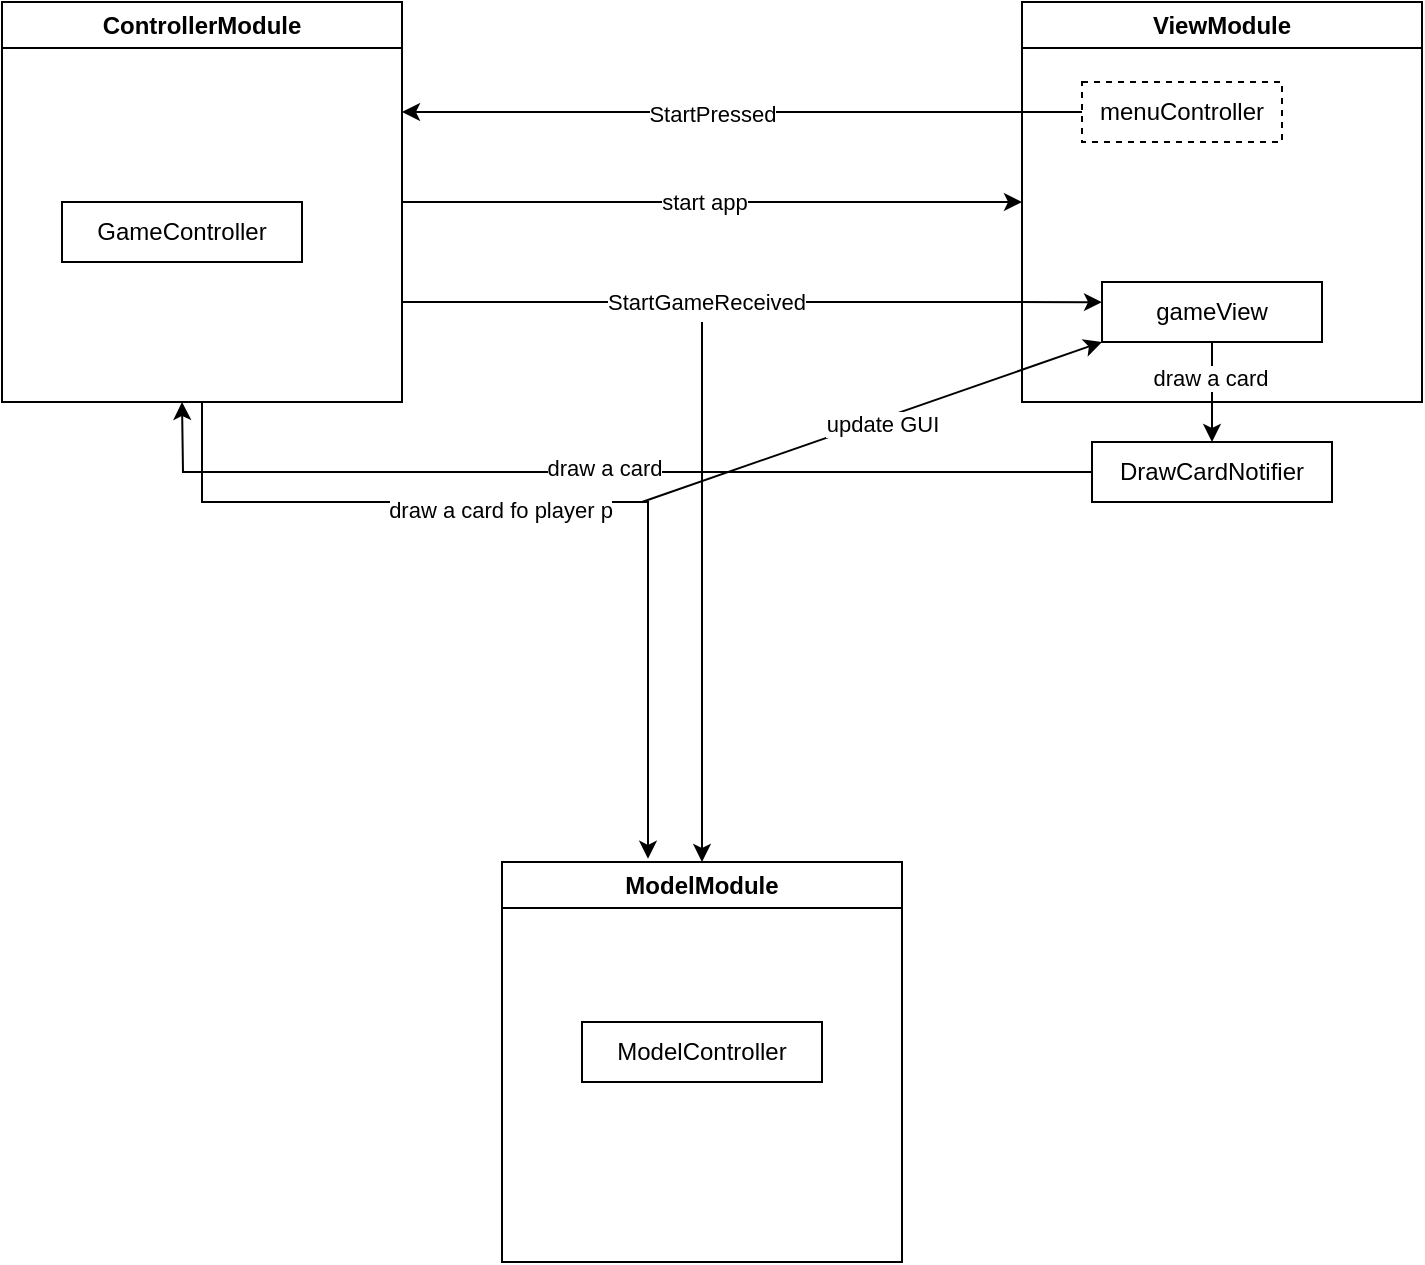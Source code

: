 <mxfile version="24.7.1" type="google">
  <diagram name="Pagina-1" id="_i0dLer2ERg865YXhRxN">
    <mxGraphModel grid="1" page="1" gridSize="10" guides="1" tooltips="1" connect="1" arrows="1" fold="1" pageScale="1" pageWidth="827" pageHeight="1169" math="0" shadow="0">
      <root>
        <mxCell id="0" />
        <mxCell id="1" parent="0" />
        <mxCell id="dupEteglUWeH3CLUeUaz-1" value="ViewModule" style="swimlane;whiteSpace=wrap;html=1;" vertex="1" parent="1">
          <mxGeometry x="580" y="180" width="200" height="200" as="geometry" />
        </mxCell>
        <mxCell id="dupEteglUWeH3CLUeUaz-16" style="edgeStyle=orthogonalEdgeStyle;rounded=0;orthogonalLoop=1;jettySize=auto;html=1;" edge="1" parent="dupEteglUWeH3CLUeUaz-1" source="dupEteglUWeH3CLUeUaz-12">
          <mxGeometry relative="1" as="geometry">
            <mxPoint x="95" y="220" as="targetPoint" />
          </mxGeometry>
        </mxCell>
        <mxCell id="dupEteglUWeH3CLUeUaz-17" value="draw a card" style="edgeLabel;html=1;align=center;verticalAlign=middle;resizable=0;points=[];" connectable="0" vertex="1" parent="dupEteglUWeH3CLUeUaz-16">
          <mxGeometry x="-0.286" y="-1" relative="1" as="geometry">
            <mxPoint as="offset" />
          </mxGeometry>
        </mxCell>
        <mxCell id="dupEteglUWeH3CLUeUaz-12" value="gameView" style="rounded=0;whiteSpace=wrap;html=1;" vertex="1" parent="dupEteglUWeH3CLUeUaz-1">
          <mxGeometry x="40" y="140" width="110" height="30" as="geometry" />
        </mxCell>
        <mxCell id="dupEteglUWeH3CLUeUaz-5" style="edgeStyle=orthogonalEdgeStyle;rounded=0;orthogonalLoop=1;jettySize=auto;html=1;entryX=0;entryY=0.5;entryDx=0;entryDy=0;" edge="1" parent="1" source="dupEteglUWeH3CLUeUaz-2" target="dupEteglUWeH3CLUeUaz-1">
          <mxGeometry relative="1" as="geometry" />
        </mxCell>
        <mxCell id="dupEteglUWeH3CLUeUaz-9" value="start app" style="edgeLabel;html=1;align=center;verticalAlign=middle;resizable=0;points=[];" connectable="0" vertex="1" parent="dupEteglUWeH3CLUeUaz-5">
          <mxGeometry x="-0.029" relative="1" as="geometry">
            <mxPoint as="offset" />
          </mxGeometry>
        </mxCell>
        <mxCell id="dupEteglUWeH3CLUeUaz-10" style="edgeStyle=orthogonalEdgeStyle;rounded=0;orthogonalLoop=1;jettySize=auto;html=1;exitX=1;exitY=0.75;exitDx=0;exitDy=0;" edge="1" parent="1" source="dupEteglUWeH3CLUeUaz-2">
          <mxGeometry relative="1" as="geometry">
            <mxPoint x="620" y="330.069" as="targetPoint" />
          </mxGeometry>
        </mxCell>
        <mxCell id="dupEteglUWeH3CLUeUaz-11" value="StartGameReceived" style="edgeLabel;html=1;align=center;verticalAlign=middle;resizable=0;points=[];" connectable="0" vertex="1" parent="dupEteglUWeH3CLUeUaz-10">
          <mxGeometry x="-0.133" relative="1" as="geometry">
            <mxPoint as="offset" />
          </mxGeometry>
        </mxCell>
        <mxCell id="dupEteglUWeH3CLUeUaz-2" value="ControllerModule" style="swimlane;whiteSpace=wrap;html=1;" vertex="1" parent="1">
          <mxGeometry x="70" y="180" width="200" height="200" as="geometry" />
        </mxCell>
        <mxCell id="dupEteglUWeH3CLUeUaz-23" value="GameController" style="rounded=0;whiteSpace=wrap;html=1;" vertex="1" parent="dupEteglUWeH3CLUeUaz-2">
          <mxGeometry x="30" y="100" width="120" height="30" as="geometry" />
        </mxCell>
        <mxCell id="dupEteglUWeH3CLUeUaz-3" value="ModelModule" style="swimlane;whiteSpace=wrap;html=1;" vertex="1" parent="1">
          <mxGeometry x="320" y="610" width="200" height="200" as="geometry">
            <mxRectangle x="320" y="610" width="110" height="30" as="alternateBounds" />
          </mxGeometry>
        </mxCell>
        <mxCell id="dupEteglUWeH3CLUeUaz-22" value="ModelController" style="whiteSpace=wrap;html=1;" vertex="1" parent="dupEteglUWeH3CLUeUaz-3">
          <mxGeometry x="40" y="80" width="120" height="30" as="geometry" />
        </mxCell>
        <mxCell id="dupEteglUWeH3CLUeUaz-7" style="edgeStyle=orthogonalEdgeStyle;rounded=0;orthogonalLoop=1;jettySize=auto;html=1;" edge="1" parent="1" source="dupEteglUWeH3CLUeUaz-6">
          <mxGeometry relative="1" as="geometry">
            <mxPoint x="270" y="235" as="targetPoint" />
          </mxGeometry>
        </mxCell>
        <mxCell id="dupEteglUWeH3CLUeUaz-8" value="StartPressed" style="edgeLabel;html=1;align=center;verticalAlign=middle;resizable=0;points=[];" connectable="0" vertex="1" parent="dupEteglUWeH3CLUeUaz-7">
          <mxGeometry x="0.091" relative="1" as="geometry">
            <mxPoint as="offset" />
          </mxGeometry>
        </mxCell>
        <mxCell id="dupEteglUWeH3CLUeUaz-6" value="menuController" style="whiteSpace=wrap;html=1;dashed=1;" vertex="1" parent="1">
          <mxGeometry x="610" y="220" width="100" height="30" as="geometry" />
        </mxCell>
        <mxCell id="dupEteglUWeH3CLUeUaz-14" value="" style="endArrow=classic;html=1;rounded=0;" edge="1" parent="1" target="dupEteglUWeH3CLUeUaz-3">
          <mxGeometry width="50" height="50" relative="1" as="geometry">
            <mxPoint x="420" y="340" as="sourcePoint" />
            <mxPoint x="490" y="400" as="targetPoint" />
          </mxGeometry>
        </mxCell>
        <mxCell id="dupEteglUWeH3CLUeUaz-19" style="edgeStyle=orthogonalEdgeStyle;rounded=0;orthogonalLoop=1;jettySize=auto;html=1;" edge="1" parent="1" source="dupEteglUWeH3CLUeUaz-18">
          <mxGeometry relative="1" as="geometry">
            <mxPoint x="160" y="380" as="targetPoint" />
          </mxGeometry>
        </mxCell>
        <mxCell id="dupEteglUWeH3CLUeUaz-20" value="draw a card" style="edgeLabel;html=1;align=center;verticalAlign=middle;resizable=0;points=[];" connectable="0" vertex="1" parent="dupEteglUWeH3CLUeUaz-19">
          <mxGeometry x="-0.003" y="-2" relative="1" as="geometry">
            <mxPoint as="offset" />
          </mxGeometry>
        </mxCell>
        <mxCell id="dupEteglUWeH3CLUeUaz-18" value="DrawCardNotifier" style="rounded=0;whiteSpace=wrap;html=1;" vertex="1" parent="1">
          <mxGeometry x="615" y="400" width="120" height="30" as="geometry" />
        </mxCell>
        <mxCell id="dupEteglUWeH3CLUeUaz-21" style="edgeStyle=orthogonalEdgeStyle;rounded=0;orthogonalLoop=1;jettySize=auto;html=1;entryX=0.365;entryY=-0.008;entryDx=0;entryDy=0;entryPerimeter=0;" edge="1" parent="1" source="dupEteglUWeH3CLUeUaz-2" target="dupEteglUWeH3CLUeUaz-3">
          <mxGeometry relative="1" as="geometry">
            <Array as="points">
              <mxPoint x="170" y="430" />
              <mxPoint x="393" y="430" />
            </Array>
          </mxGeometry>
        </mxCell>
        <mxCell id="dupEteglUWeH3CLUeUaz-24" value="draw a card fo player p" style="edgeLabel;html=1;align=center;verticalAlign=middle;resizable=0;points=[];" connectable="0" vertex="1" parent="dupEteglUWeH3CLUeUaz-21">
          <mxGeometry x="-0.121" y="-4" relative="1" as="geometry">
            <mxPoint as="offset" />
          </mxGeometry>
        </mxCell>
        <mxCell id="dupEteglUWeH3CLUeUaz-25" value="" style="endArrow=classic;html=1;rounded=0;entryX=0;entryY=1;entryDx=0;entryDy=0;" edge="1" parent="1" target="dupEteglUWeH3CLUeUaz-12">
          <mxGeometry width="50" height="50" relative="1" as="geometry">
            <mxPoint x="390" y="430" as="sourcePoint" />
            <mxPoint x="480" y="400" as="targetPoint" />
          </mxGeometry>
        </mxCell>
        <mxCell id="dupEteglUWeH3CLUeUaz-26" value="update GUI" style="edgeLabel;html=1;align=center;verticalAlign=middle;resizable=0;points=[];" connectable="0" vertex="1" parent="dupEteglUWeH3CLUeUaz-25">
          <mxGeometry x="0.033" y="-2" relative="1" as="geometry">
            <mxPoint as="offset" />
          </mxGeometry>
        </mxCell>
      </root>
    </mxGraphModel>
  </diagram>
</mxfile>
